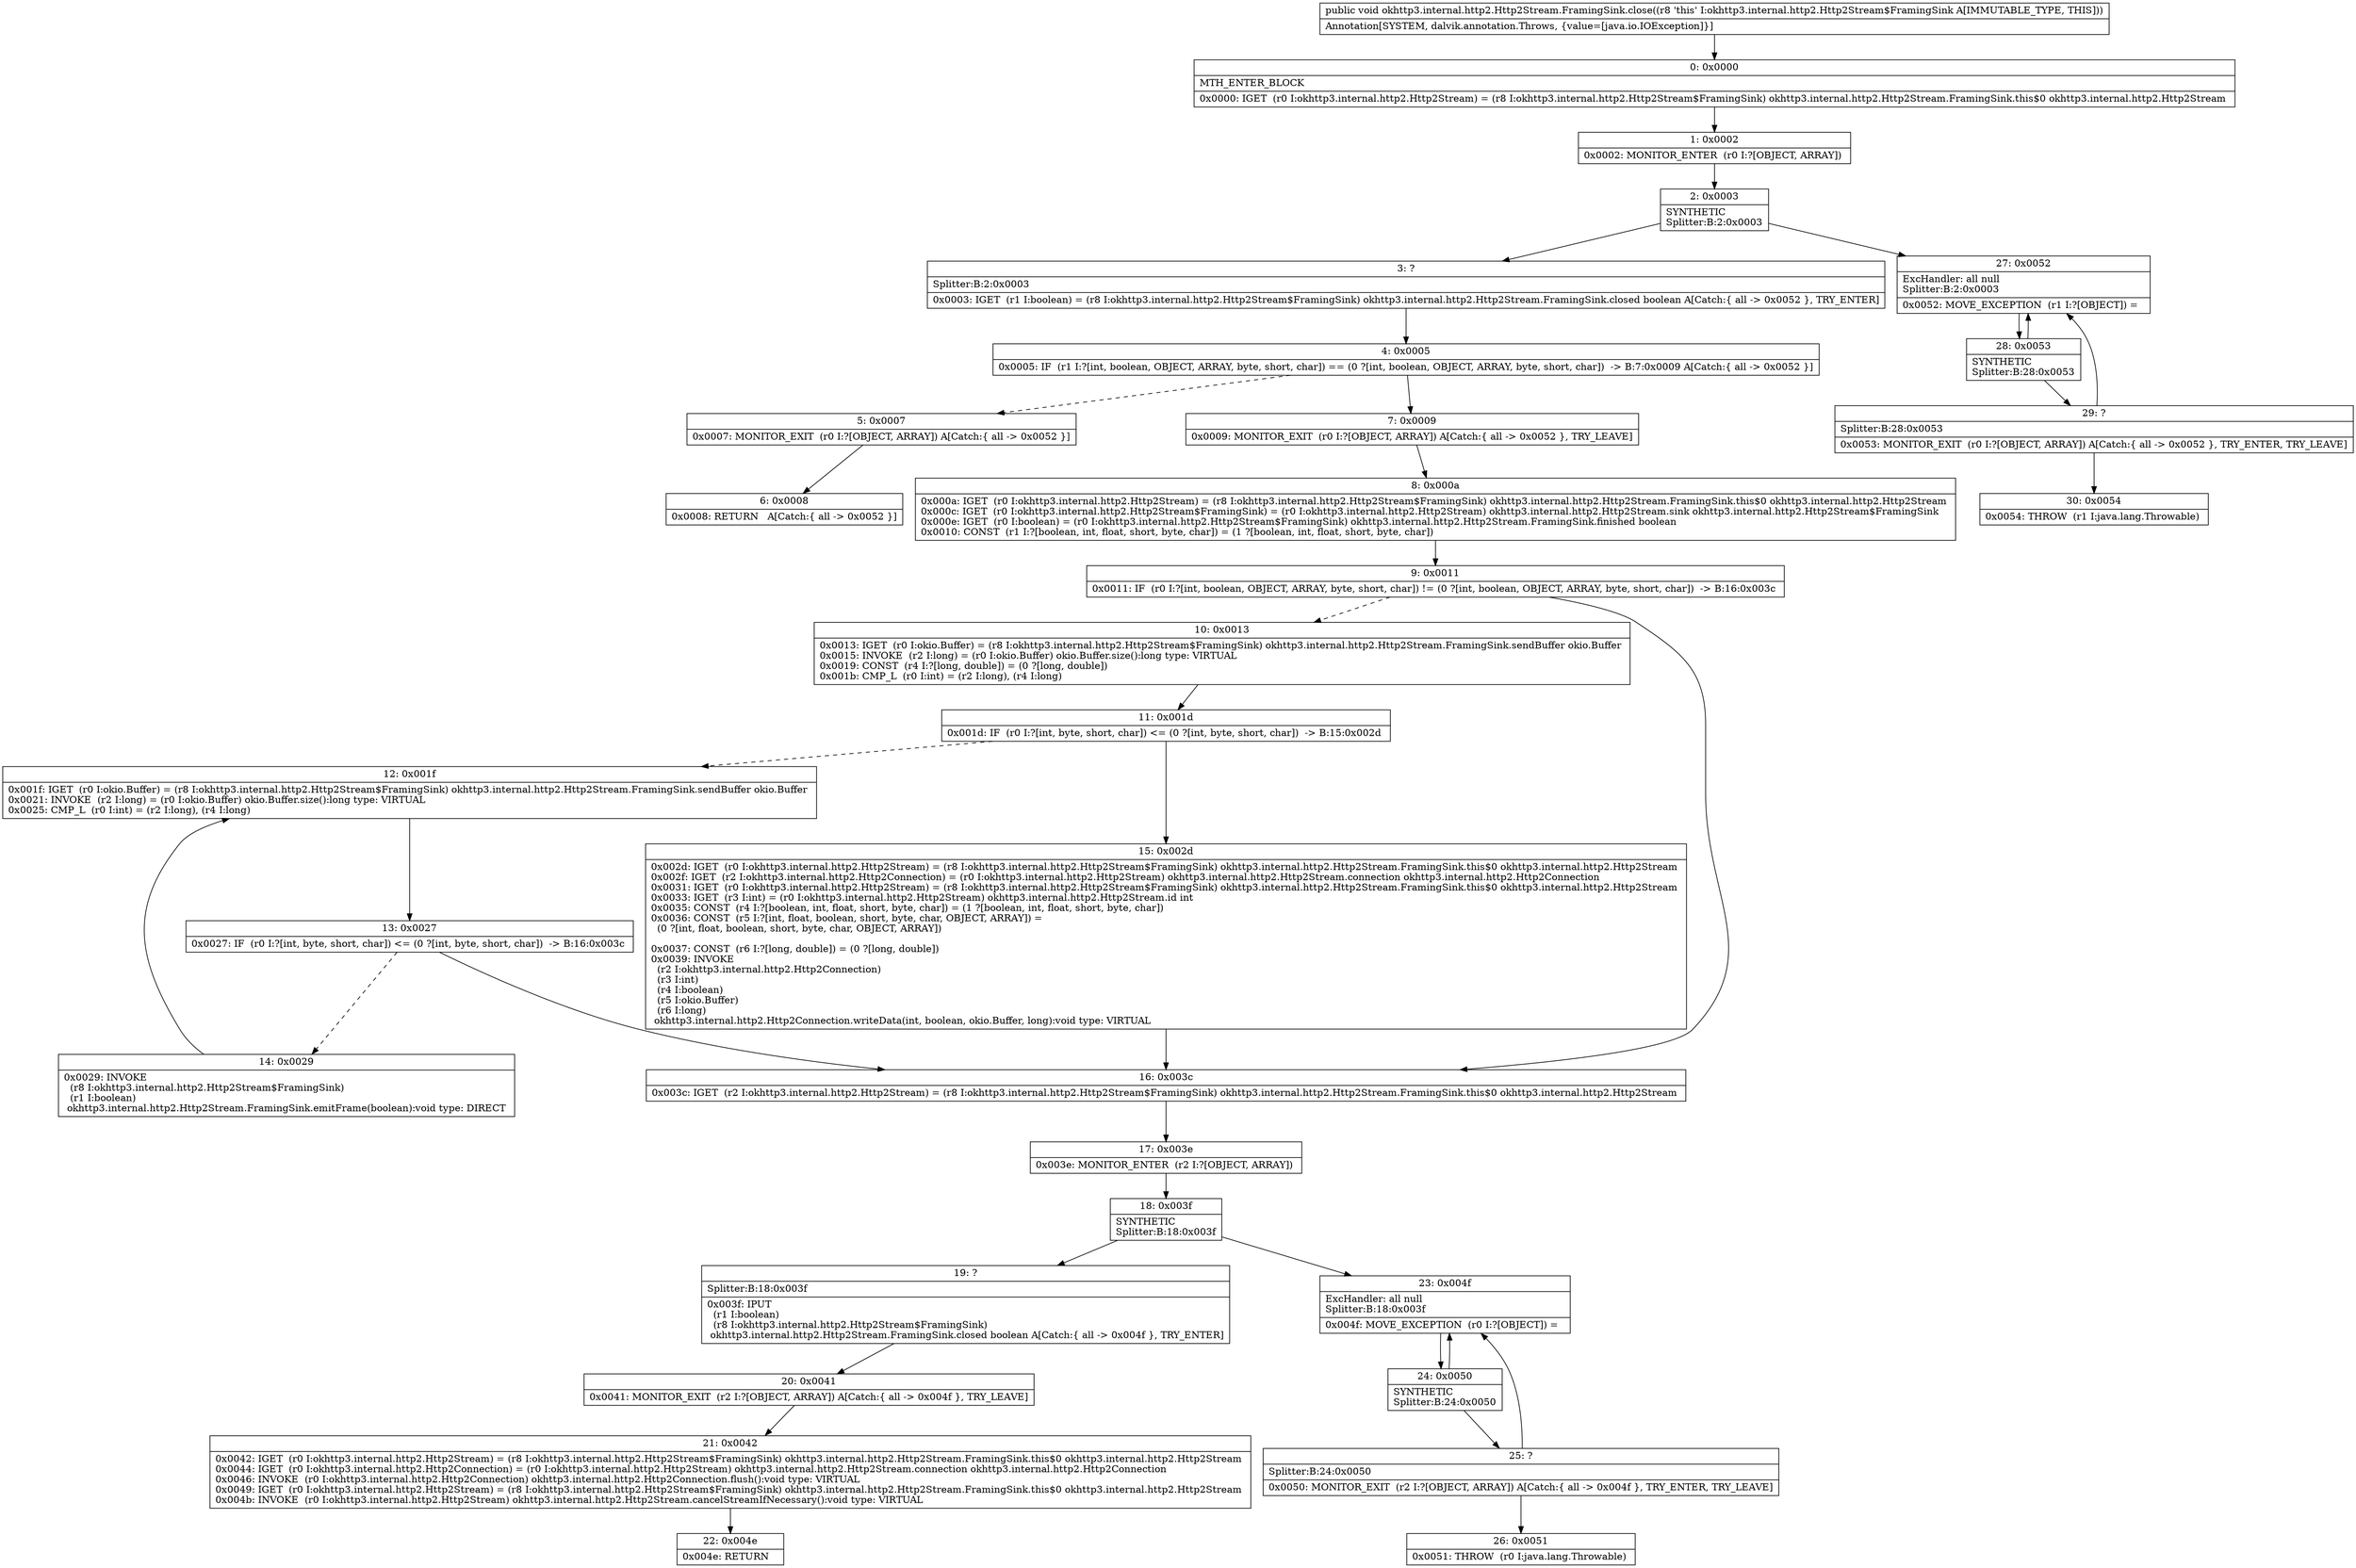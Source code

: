 digraph "CFG forokhttp3.internal.http2.Http2Stream.FramingSink.close()V" {
Node_0 [shape=record,label="{0\:\ 0x0000|MTH_ENTER_BLOCK\l|0x0000: IGET  (r0 I:okhttp3.internal.http2.Http2Stream) = (r8 I:okhttp3.internal.http2.Http2Stream$FramingSink) okhttp3.internal.http2.Http2Stream.FramingSink.this$0 okhttp3.internal.http2.Http2Stream \l}"];
Node_1 [shape=record,label="{1\:\ 0x0002|0x0002: MONITOR_ENTER  (r0 I:?[OBJECT, ARRAY]) \l}"];
Node_2 [shape=record,label="{2\:\ 0x0003|SYNTHETIC\lSplitter:B:2:0x0003\l}"];
Node_3 [shape=record,label="{3\:\ ?|Splitter:B:2:0x0003\l|0x0003: IGET  (r1 I:boolean) = (r8 I:okhttp3.internal.http2.Http2Stream$FramingSink) okhttp3.internal.http2.Http2Stream.FramingSink.closed boolean A[Catch:\{ all \-\> 0x0052 \}, TRY_ENTER]\l}"];
Node_4 [shape=record,label="{4\:\ 0x0005|0x0005: IF  (r1 I:?[int, boolean, OBJECT, ARRAY, byte, short, char]) == (0 ?[int, boolean, OBJECT, ARRAY, byte, short, char])  \-\> B:7:0x0009 A[Catch:\{ all \-\> 0x0052 \}]\l}"];
Node_5 [shape=record,label="{5\:\ 0x0007|0x0007: MONITOR_EXIT  (r0 I:?[OBJECT, ARRAY]) A[Catch:\{ all \-\> 0x0052 \}]\l}"];
Node_6 [shape=record,label="{6\:\ 0x0008|0x0008: RETURN   A[Catch:\{ all \-\> 0x0052 \}]\l}"];
Node_7 [shape=record,label="{7\:\ 0x0009|0x0009: MONITOR_EXIT  (r0 I:?[OBJECT, ARRAY]) A[Catch:\{ all \-\> 0x0052 \}, TRY_LEAVE]\l}"];
Node_8 [shape=record,label="{8\:\ 0x000a|0x000a: IGET  (r0 I:okhttp3.internal.http2.Http2Stream) = (r8 I:okhttp3.internal.http2.Http2Stream$FramingSink) okhttp3.internal.http2.Http2Stream.FramingSink.this$0 okhttp3.internal.http2.Http2Stream \l0x000c: IGET  (r0 I:okhttp3.internal.http2.Http2Stream$FramingSink) = (r0 I:okhttp3.internal.http2.Http2Stream) okhttp3.internal.http2.Http2Stream.sink okhttp3.internal.http2.Http2Stream$FramingSink \l0x000e: IGET  (r0 I:boolean) = (r0 I:okhttp3.internal.http2.Http2Stream$FramingSink) okhttp3.internal.http2.Http2Stream.FramingSink.finished boolean \l0x0010: CONST  (r1 I:?[boolean, int, float, short, byte, char]) = (1 ?[boolean, int, float, short, byte, char]) \l}"];
Node_9 [shape=record,label="{9\:\ 0x0011|0x0011: IF  (r0 I:?[int, boolean, OBJECT, ARRAY, byte, short, char]) != (0 ?[int, boolean, OBJECT, ARRAY, byte, short, char])  \-\> B:16:0x003c \l}"];
Node_10 [shape=record,label="{10\:\ 0x0013|0x0013: IGET  (r0 I:okio.Buffer) = (r8 I:okhttp3.internal.http2.Http2Stream$FramingSink) okhttp3.internal.http2.Http2Stream.FramingSink.sendBuffer okio.Buffer \l0x0015: INVOKE  (r2 I:long) = (r0 I:okio.Buffer) okio.Buffer.size():long type: VIRTUAL \l0x0019: CONST  (r4 I:?[long, double]) = (0 ?[long, double]) \l0x001b: CMP_L  (r0 I:int) = (r2 I:long), (r4 I:long) \l}"];
Node_11 [shape=record,label="{11\:\ 0x001d|0x001d: IF  (r0 I:?[int, byte, short, char]) \<= (0 ?[int, byte, short, char])  \-\> B:15:0x002d \l}"];
Node_12 [shape=record,label="{12\:\ 0x001f|0x001f: IGET  (r0 I:okio.Buffer) = (r8 I:okhttp3.internal.http2.Http2Stream$FramingSink) okhttp3.internal.http2.Http2Stream.FramingSink.sendBuffer okio.Buffer \l0x0021: INVOKE  (r2 I:long) = (r0 I:okio.Buffer) okio.Buffer.size():long type: VIRTUAL \l0x0025: CMP_L  (r0 I:int) = (r2 I:long), (r4 I:long) \l}"];
Node_13 [shape=record,label="{13\:\ 0x0027|0x0027: IF  (r0 I:?[int, byte, short, char]) \<= (0 ?[int, byte, short, char])  \-\> B:16:0x003c \l}"];
Node_14 [shape=record,label="{14\:\ 0x0029|0x0029: INVOKE  \l  (r8 I:okhttp3.internal.http2.Http2Stream$FramingSink)\l  (r1 I:boolean)\l okhttp3.internal.http2.Http2Stream.FramingSink.emitFrame(boolean):void type: DIRECT \l}"];
Node_15 [shape=record,label="{15\:\ 0x002d|0x002d: IGET  (r0 I:okhttp3.internal.http2.Http2Stream) = (r8 I:okhttp3.internal.http2.Http2Stream$FramingSink) okhttp3.internal.http2.Http2Stream.FramingSink.this$0 okhttp3.internal.http2.Http2Stream \l0x002f: IGET  (r2 I:okhttp3.internal.http2.Http2Connection) = (r0 I:okhttp3.internal.http2.Http2Stream) okhttp3.internal.http2.Http2Stream.connection okhttp3.internal.http2.Http2Connection \l0x0031: IGET  (r0 I:okhttp3.internal.http2.Http2Stream) = (r8 I:okhttp3.internal.http2.Http2Stream$FramingSink) okhttp3.internal.http2.Http2Stream.FramingSink.this$0 okhttp3.internal.http2.Http2Stream \l0x0033: IGET  (r3 I:int) = (r0 I:okhttp3.internal.http2.Http2Stream) okhttp3.internal.http2.Http2Stream.id int \l0x0035: CONST  (r4 I:?[boolean, int, float, short, byte, char]) = (1 ?[boolean, int, float, short, byte, char]) \l0x0036: CONST  (r5 I:?[int, float, boolean, short, byte, char, OBJECT, ARRAY]) = \l  (0 ?[int, float, boolean, short, byte, char, OBJECT, ARRAY])\l \l0x0037: CONST  (r6 I:?[long, double]) = (0 ?[long, double]) \l0x0039: INVOKE  \l  (r2 I:okhttp3.internal.http2.Http2Connection)\l  (r3 I:int)\l  (r4 I:boolean)\l  (r5 I:okio.Buffer)\l  (r6 I:long)\l okhttp3.internal.http2.Http2Connection.writeData(int, boolean, okio.Buffer, long):void type: VIRTUAL \l}"];
Node_16 [shape=record,label="{16\:\ 0x003c|0x003c: IGET  (r2 I:okhttp3.internal.http2.Http2Stream) = (r8 I:okhttp3.internal.http2.Http2Stream$FramingSink) okhttp3.internal.http2.Http2Stream.FramingSink.this$0 okhttp3.internal.http2.Http2Stream \l}"];
Node_17 [shape=record,label="{17\:\ 0x003e|0x003e: MONITOR_ENTER  (r2 I:?[OBJECT, ARRAY]) \l}"];
Node_18 [shape=record,label="{18\:\ 0x003f|SYNTHETIC\lSplitter:B:18:0x003f\l}"];
Node_19 [shape=record,label="{19\:\ ?|Splitter:B:18:0x003f\l|0x003f: IPUT  \l  (r1 I:boolean)\l  (r8 I:okhttp3.internal.http2.Http2Stream$FramingSink)\l okhttp3.internal.http2.Http2Stream.FramingSink.closed boolean A[Catch:\{ all \-\> 0x004f \}, TRY_ENTER]\l}"];
Node_20 [shape=record,label="{20\:\ 0x0041|0x0041: MONITOR_EXIT  (r2 I:?[OBJECT, ARRAY]) A[Catch:\{ all \-\> 0x004f \}, TRY_LEAVE]\l}"];
Node_21 [shape=record,label="{21\:\ 0x0042|0x0042: IGET  (r0 I:okhttp3.internal.http2.Http2Stream) = (r8 I:okhttp3.internal.http2.Http2Stream$FramingSink) okhttp3.internal.http2.Http2Stream.FramingSink.this$0 okhttp3.internal.http2.Http2Stream \l0x0044: IGET  (r0 I:okhttp3.internal.http2.Http2Connection) = (r0 I:okhttp3.internal.http2.Http2Stream) okhttp3.internal.http2.Http2Stream.connection okhttp3.internal.http2.Http2Connection \l0x0046: INVOKE  (r0 I:okhttp3.internal.http2.Http2Connection) okhttp3.internal.http2.Http2Connection.flush():void type: VIRTUAL \l0x0049: IGET  (r0 I:okhttp3.internal.http2.Http2Stream) = (r8 I:okhttp3.internal.http2.Http2Stream$FramingSink) okhttp3.internal.http2.Http2Stream.FramingSink.this$0 okhttp3.internal.http2.Http2Stream \l0x004b: INVOKE  (r0 I:okhttp3.internal.http2.Http2Stream) okhttp3.internal.http2.Http2Stream.cancelStreamIfNecessary():void type: VIRTUAL \l}"];
Node_22 [shape=record,label="{22\:\ 0x004e|0x004e: RETURN   \l}"];
Node_23 [shape=record,label="{23\:\ 0x004f|ExcHandler: all null\lSplitter:B:18:0x003f\l|0x004f: MOVE_EXCEPTION  (r0 I:?[OBJECT]) =  \l}"];
Node_24 [shape=record,label="{24\:\ 0x0050|SYNTHETIC\lSplitter:B:24:0x0050\l}"];
Node_25 [shape=record,label="{25\:\ ?|Splitter:B:24:0x0050\l|0x0050: MONITOR_EXIT  (r2 I:?[OBJECT, ARRAY]) A[Catch:\{ all \-\> 0x004f \}, TRY_ENTER, TRY_LEAVE]\l}"];
Node_26 [shape=record,label="{26\:\ 0x0051|0x0051: THROW  (r0 I:java.lang.Throwable) \l}"];
Node_27 [shape=record,label="{27\:\ 0x0052|ExcHandler: all null\lSplitter:B:2:0x0003\l|0x0052: MOVE_EXCEPTION  (r1 I:?[OBJECT]) =  \l}"];
Node_28 [shape=record,label="{28\:\ 0x0053|SYNTHETIC\lSplitter:B:28:0x0053\l}"];
Node_29 [shape=record,label="{29\:\ ?|Splitter:B:28:0x0053\l|0x0053: MONITOR_EXIT  (r0 I:?[OBJECT, ARRAY]) A[Catch:\{ all \-\> 0x0052 \}, TRY_ENTER, TRY_LEAVE]\l}"];
Node_30 [shape=record,label="{30\:\ 0x0054|0x0054: THROW  (r1 I:java.lang.Throwable) \l}"];
MethodNode[shape=record,label="{public void okhttp3.internal.http2.Http2Stream.FramingSink.close((r8 'this' I:okhttp3.internal.http2.Http2Stream$FramingSink A[IMMUTABLE_TYPE, THIS]))  | Annotation[SYSTEM, dalvik.annotation.Throws, \{value=[java.io.IOException]\}]\l}"];
MethodNode -> Node_0;
Node_0 -> Node_1;
Node_1 -> Node_2;
Node_2 -> Node_3;
Node_2 -> Node_27;
Node_3 -> Node_4;
Node_4 -> Node_5[style=dashed];
Node_4 -> Node_7;
Node_5 -> Node_6;
Node_7 -> Node_8;
Node_8 -> Node_9;
Node_9 -> Node_10[style=dashed];
Node_9 -> Node_16;
Node_10 -> Node_11;
Node_11 -> Node_12[style=dashed];
Node_11 -> Node_15;
Node_12 -> Node_13;
Node_13 -> Node_14[style=dashed];
Node_13 -> Node_16;
Node_14 -> Node_12;
Node_15 -> Node_16;
Node_16 -> Node_17;
Node_17 -> Node_18;
Node_18 -> Node_19;
Node_18 -> Node_23;
Node_19 -> Node_20;
Node_20 -> Node_21;
Node_21 -> Node_22;
Node_23 -> Node_24;
Node_24 -> Node_25;
Node_24 -> Node_23;
Node_25 -> Node_26;
Node_25 -> Node_23;
Node_27 -> Node_28;
Node_28 -> Node_29;
Node_28 -> Node_27;
Node_29 -> Node_30;
Node_29 -> Node_27;
}

